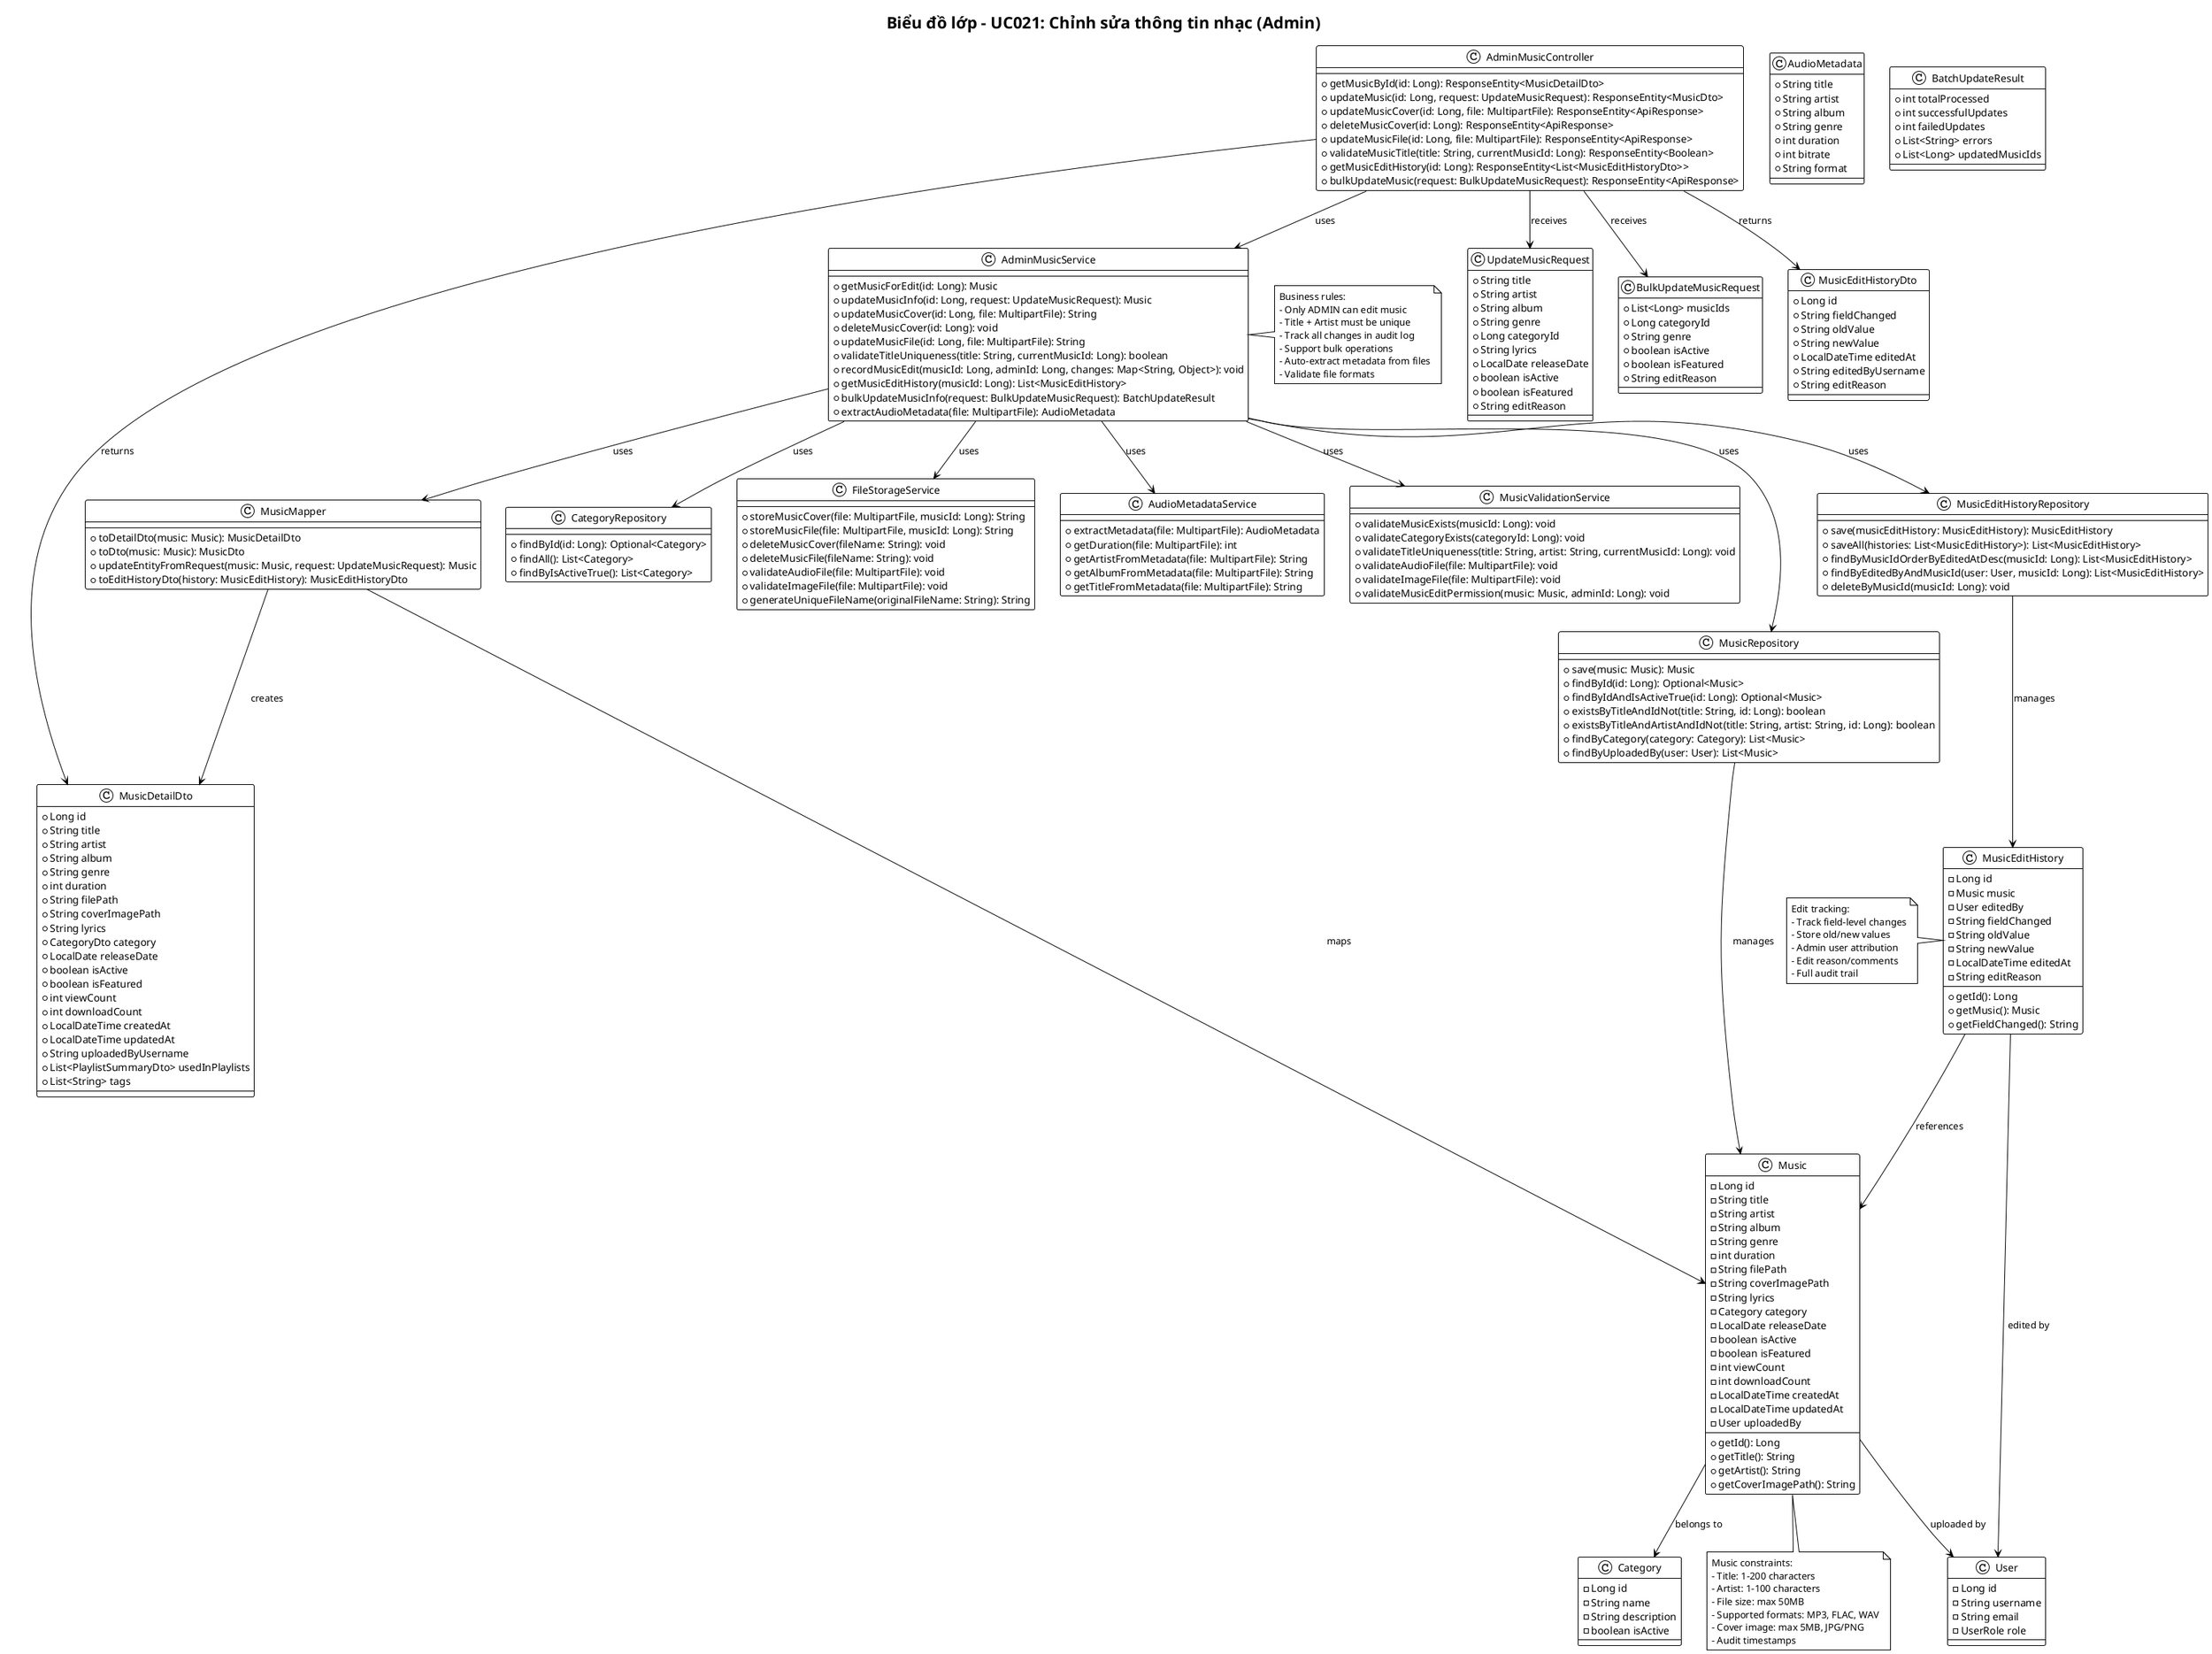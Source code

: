 @startuml UC021-Class-Diagram-Chinh-Sua-Nhac
!theme plain

title Biểu đồ lớp - UC021: Chỉnh sửa thông tin nhạc (Admin)

class AdminMusicController {
    + getMusicById(id: Long): ResponseEntity<MusicDetailDto>
    + updateMusic(id: Long, request: UpdateMusicRequest): ResponseEntity<MusicDto>
    + updateMusicCover(id: Long, file: MultipartFile): ResponseEntity<ApiResponse>
    + deleteMusicCover(id: Long): ResponseEntity<ApiResponse>
    + updateMusicFile(id: Long, file: MultipartFile): ResponseEntity<ApiResponse>
    + validateMusicTitle(title: String, currentMusicId: Long): ResponseEntity<Boolean>
    + getMusicEditHistory(id: Long): ResponseEntity<List<MusicEditHistoryDto>>
    + bulkUpdateMusic(request: BulkUpdateMusicRequest): ResponseEntity<ApiResponse>
}

class AdminMusicService {
    + getMusicForEdit(id: Long): Music
    + updateMusicInfo(id: Long, request: UpdateMusicRequest): Music
    + updateMusicCover(id: Long, file: MultipartFile): String
    + deleteMusicCover(id: Long): void
    + updateMusicFile(id: Long, file: MultipartFile): String
    + validateTitleUniqueness(title: String, currentMusicId: Long): boolean
    + recordMusicEdit(musicId: Long, adminId: Long, changes: Map<String, Object>): void
    + getMusicEditHistory(musicId: Long): List<MusicEditHistory>
    + bulkUpdateMusicInfo(request: BulkUpdateMusicRequest): BatchUpdateResult
    + extractAudioMetadata(file: MultipartFile): AudioMetadata
}

class Music {
    - Long id
    - String title
    - String artist
    - String album
    - String genre
    - int duration
    - String filePath
    - String coverImagePath
    - String lyrics
    - Category category
    - LocalDate releaseDate
    - boolean isActive
    - boolean isFeatured
    - int viewCount
    - int downloadCount
    - LocalDateTime createdAt
    - LocalDateTime updatedAt
    - User uploadedBy
    + getId(): Long
    + getTitle(): String
    + getArtist(): String
    + getCoverImagePath(): String
}

class MusicRepository {
    + save(music: Music): Music
    + findById(id: Long): Optional<Music>
    + findByIdAndIsActiveTrue(id: Long): Optional<Music>
    + existsByTitleAndIdNot(title: String, id: Long): boolean
    + existsByTitleAndArtistAndIdNot(title: String, artist: String, id: Long): boolean
    + findByCategory(category: Category): List<Music>
    + findByUploadedBy(user: User): List<Music>
}

class CategoryRepository {
    + findById(id: Long): Optional<Category>
    + findAll(): List<Category>
    + findByIsActiveTrue(): List<Category>
}

class MusicEditHistory {
    - Long id
    - Music music
    - User editedBy
    - String fieldChanged
    - String oldValue
    - String newValue
    - LocalDateTime editedAt
    - String editReason
    + getId(): Long
    + getMusic(): Music
    + getFieldChanged(): String
}

class MusicEditHistoryRepository {
    + save(musicEditHistory: MusicEditHistory): MusicEditHistory
    + saveAll(histories: List<MusicEditHistory>): List<MusicEditHistory>
    + findByMusicIdOrderByEditedAtDesc(musicId: Long): List<MusicEditHistory>
    + findByEditedByAndMusicId(user: User, musicId: Long): List<MusicEditHistory>
    + deleteByMusicId(musicId: Long): void
}

class FileStorageService {
    + storeMusicCover(file: MultipartFile, musicId: Long): String
    + storeMusicFile(file: MultipartFile, musicId: Long): String
    + deleteMusicCover(fileName: String): void
    + deleteMusicFile(fileName: String): void
    + validateAudioFile(file: MultipartFile): void
    + validateImageFile(file: MultipartFile): void
    + generateUniqueFileName(originalFileName: String): String
}

class AudioMetadataService {
    + extractMetadata(file: MultipartFile): AudioMetadata
    + getDuration(file: MultipartFile): int
    + getArtistFromMetadata(file: MultipartFile): String
    + getAlbumFromMetadata(file: MultipartFile): String
    + getTitleFromMetadata(file: MultipartFile): String
}

class UpdateMusicRequest {
    + String title
    + String artist
    + String album
    + String genre
    + Long categoryId
    + String lyrics
    + LocalDate releaseDate
    + boolean isActive
    + boolean isFeatured
    + String editReason
}

class BulkUpdateMusicRequest {
    + List<Long> musicIds
    + Long categoryId
    + String genre
    + boolean isActive
    + boolean isFeatured
    + String editReason
}

class MusicDetailDto {
    + Long id
    + String title
    + String artist
    + String album
    + String genre
    + int duration
    + String filePath
    + String coverImagePath
    + String lyrics
    + CategoryDto category
    + LocalDate releaseDate
    + boolean isActive
    + boolean isFeatured
    + int viewCount
    + int downloadCount
    + LocalDateTime createdAt
    + LocalDateTime updatedAt
    + String uploadedByUsername
    + List<PlaylistSummaryDto> usedInPlaylists
    + List<String> tags
}

class MusicEditHistoryDto {
    + Long id
    + String fieldChanged
    + String oldValue
    + String newValue
    + LocalDateTime editedAt
    + String editedByUsername
    + String editReason
}

class AudioMetadata {
    + String title
    + String artist
    + String album
    + String genre
    + int duration
    + int bitrate
    + String format
}

class BatchUpdateResult {
    + int totalProcessed
    + int successfulUpdates
    + int failedUpdates
    + List<String> errors
    + List<Long> updatedMusicIds
}

class Category {
    - Long id
    - String name
    - String description
    - boolean isActive
}

class User {
    - Long id
    - String username
    - String email
    - UserRole role
}

class MusicMapper {
    + toDetailDto(music: Music): MusicDetailDto
    + toDto(music: Music): MusicDto
    + updateEntityFromRequest(music: Music, request: UpdateMusicRequest): Music
    + toEditHistoryDto(history: MusicEditHistory): MusicEditHistoryDto
}

class MusicValidationService {
    + validateMusicExists(musicId: Long): void
    + validateCategoryExists(categoryId: Long): void
    + validateTitleUniqueness(title: String, artist: String, currentMusicId: Long): void
    + validateAudioFile(file: MultipartFile): void
    + validateImageFile(file: MultipartFile): void
    + validateMusicEditPermission(music: Music, adminId: Long): void
}

' Relationships
AdminMusicController --> AdminMusicService : uses
AdminMusicController --> UpdateMusicRequest : receives
AdminMusicController --> BulkUpdateMusicRequest : receives
AdminMusicController --> MusicDetailDto : returns
AdminMusicController --> MusicEditHistoryDto : returns

AdminMusicService --> MusicRepository : uses
AdminMusicService --> CategoryRepository : uses
AdminMusicService --> MusicEditHistoryRepository : uses
AdminMusicService --> FileStorageService : uses
AdminMusicService --> AudioMetadataService : uses
AdminMusicService --> MusicMapper : uses
AdminMusicService --> MusicValidationService : uses

MusicRepository --> Music : manages
MusicEditHistoryRepository --> MusicEditHistory : manages
MusicEditHistory --> Music : references
MusicEditHistory --> User : edited by
Music --> Category : belongs to
Music --> User : uploaded by

MusicMapper --> Music : maps
MusicMapper --> MusicDetailDto : creates

note right of AdminMusicService
  Business rules:
  - Only ADMIN can edit music
  - Title + Artist must be unique
  - Track all changes in audit log
  - Support bulk operations
  - Auto-extract metadata from files
  - Validate file formats
end note

note bottom of Music
  Music constraints:
  - Title: 1-200 characters
  - Artist: 1-100 characters
  - File size: max 50MB
  - Supported formats: MP3, FLAC, WAV
  - Cover image: max 5MB, JPG/PNG
  - Audit timestamps
end note

note left of MusicEditHistory
  Edit tracking:
  - Track field-level changes
  - Store old/new values
  - Admin user attribution
  - Edit reason/comments
  - Full audit trail
end note

@enduml
